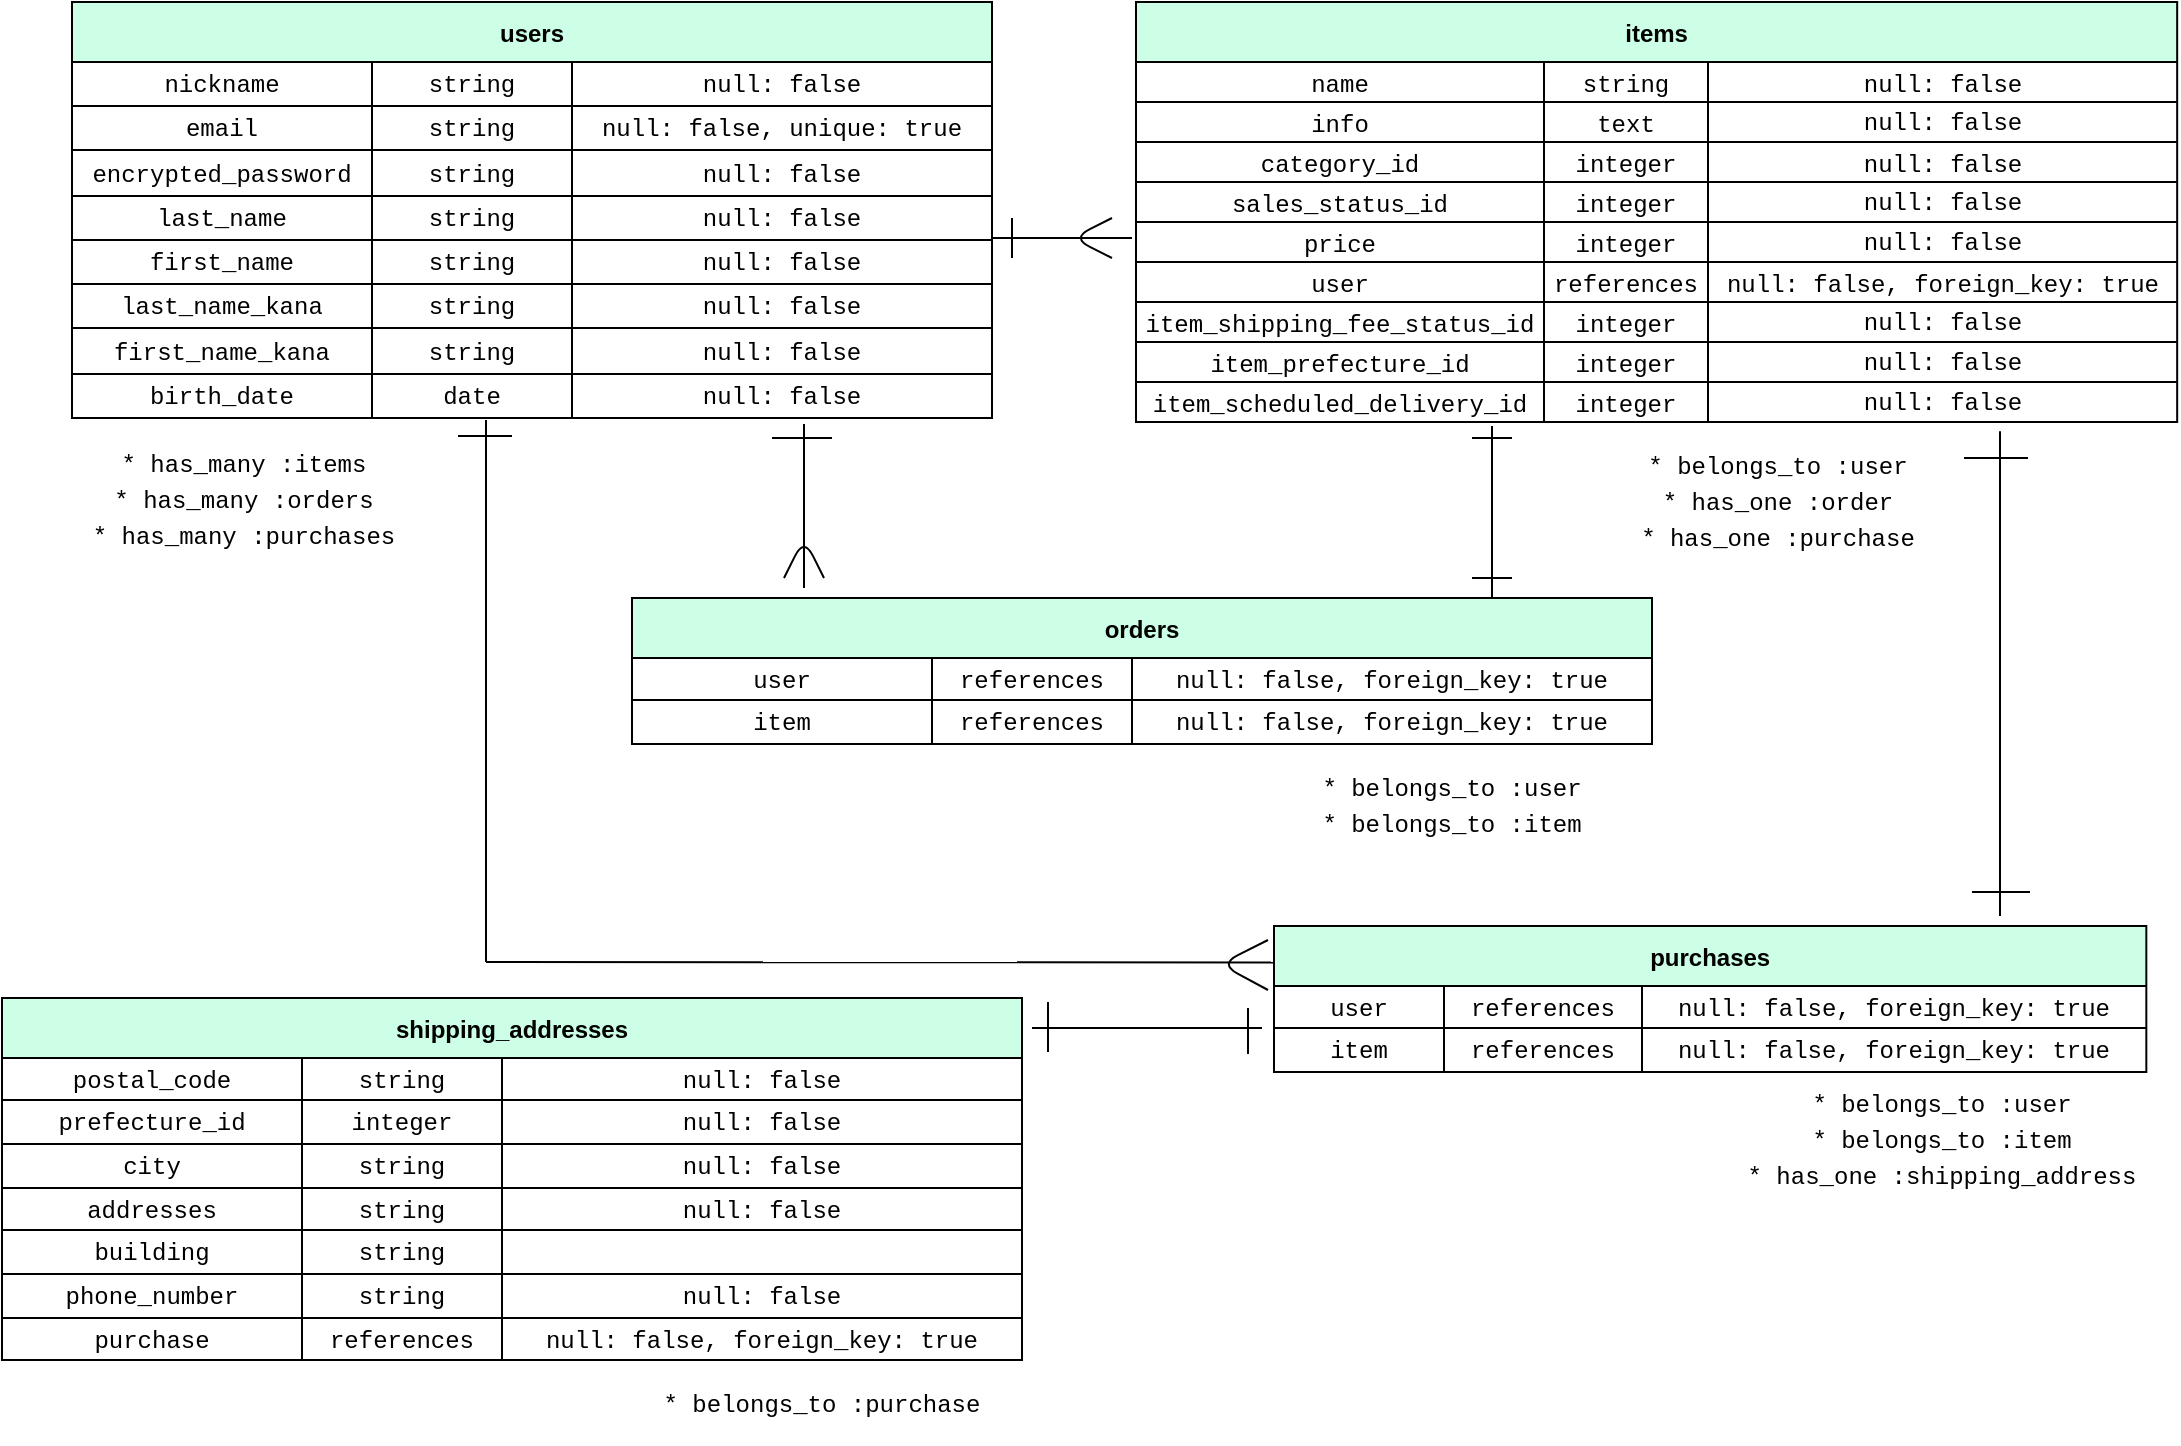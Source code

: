 <mxfile>
    <diagram id="tbQyLyStf-BegaOqwiTd" name="ページ1">
        <mxGraphModel dx="2806" dy="771" grid="0" gridSize="10" guides="1" tooltips="1" connect="1" arrows="1" fold="1" page="1" pageScale="1" pageWidth="1169" pageHeight="827" background="none" math="0" shadow="0">
            <root>
                <mxCell id="0"/>
                <mxCell id="1" parent="0"/>
                <mxCell id="0VASlzIIxc-0mpL93KXF-97" value="" style="shape=partialRectangle;html=1;whiteSpace=wrap;connectable=0;fillColor=none;top=0;left=0;bottom=0;right=0;overflow=hidden;pointerEvents=1;fontColor=#000000;" parent="1" vertex="1">
                    <mxGeometry x="-231" y="121" width="151" height="20" as="geometry"/>
                </mxCell>
                <mxCell id="0VASlzIIxc-0mpL93KXF-100" value="" style="shape=partialRectangle;html=1;whiteSpace=wrap;connectable=0;fillColor=none;top=0;left=0;bottom=0;right=0;overflow=hidden;pointerEvents=1;fontColor=#000000;" parent="1" vertex="1">
                    <mxGeometry x="-221" y="131" width="151" height="20" as="geometry"/>
                </mxCell>
                <mxCell id="0VASlzIIxc-0mpL93KXF-101" value="users" style="shape=table;startSize=30;container=1;collapsible=0;childLayout=tableLayout;fontStyle=1;align=center;pointerEvents=1;strokeWidth=1;fillColor=#CCFFE6;swimlaneFillColor=#ffffff;fontColor=#000000;strokeColor=#000000;" parent="1" vertex="1">
                    <mxGeometry x="-1090" y="53" width="460" height="208" as="geometry"/>
                </mxCell>
                <mxCell id="0VASlzIIxc-0mpL93KXF-102" value="" style="shape=partialRectangle;html=1;whiteSpace=wrap;collapsible=0;dropTarget=0;pointerEvents=0;fillColor=none;top=0;left=0;bottom=0;right=0;points=[[0,0.5],[1,0.5]];portConstraint=eastwest;fontColor=#000000;" parent="0VASlzIIxc-0mpL93KXF-101" vertex="1">
                    <mxGeometry y="30" width="460" height="22" as="geometry"/>
                </mxCell>
                <mxCell id="0VASlzIIxc-0mpL93KXF-103" value="&lt;div style=&quot;font-family: menlo, monaco, &amp;quot;courier new&amp;quot;, monospace; line-height: 18px;&quot;&gt;nickname&lt;/div&gt;" style="shape=partialRectangle;html=1;whiteSpace=wrap;connectable=0;fillColor=none;top=0;left=0;bottom=0;right=0;overflow=hidden;pointerEvents=1;fontColor=#000000;" parent="0VASlzIIxc-0mpL93KXF-102" vertex="1">
                    <mxGeometry width="150" height="22" as="geometry"/>
                </mxCell>
                <mxCell id="0VASlzIIxc-0mpL93KXF-104" value="&lt;div style=&quot;font-family: menlo, monaco, &amp;quot;courier new&amp;quot;, monospace; line-height: 18px;&quot;&gt;string&lt;/div&gt;" style="shape=partialRectangle;html=1;whiteSpace=wrap;connectable=0;fillColor=none;top=0;left=0;bottom=0;right=0;overflow=hidden;pointerEvents=1;fontColor=#000000;" parent="0VASlzIIxc-0mpL93KXF-102" vertex="1">
                    <mxGeometry x="150" width="100" height="22" as="geometry"/>
                </mxCell>
                <mxCell id="0VASlzIIxc-0mpL93KXF-105" value="&lt;div style=&quot;font-family: &amp;#34;menlo&amp;#34; , &amp;#34;monaco&amp;#34; , &amp;#34;courier new&amp;#34; , monospace ; line-height: 18px&quot;&gt;null: false&lt;/div&gt;" style="shape=partialRectangle;html=1;whiteSpace=wrap;connectable=0;fillColor=none;top=0;left=0;bottom=0;right=0;overflow=hidden;pointerEvents=1;fontColor=#000000;" parent="0VASlzIIxc-0mpL93KXF-102" vertex="1">
                    <mxGeometry x="250" width="210" height="22" as="geometry"/>
                </mxCell>
                <mxCell id="0VASlzIIxc-0mpL93KXF-106" value="" style="shape=partialRectangle;html=1;whiteSpace=wrap;collapsible=0;dropTarget=0;pointerEvents=0;fillColor=none;top=0;left=0;bottom=0;right=0;points=[[0,0.5],[1,0.5]];portConstraint=eastwest;fontColor=#000000;" parent="0VASlzIIxc-0mpL93KXF-101" vertex="1">
                    <mxGeometry y="52" width="460" height="22" as="geometry"/>
                </mxCell>
                <mxCell id="0VASlzIIxc-0mpL93KXF-107" value="&lt;div style=&quot;font-family: menlo, monaco, &amp;quot;courier new&amp;quot;, monospace; font-weight: normal; font-size: 12px; line-height: 18px;&quot;&gt;&lt;div style=&quot;font-family: &amp;quot;menlo&amp;quot; , &amp;quot;monaco&amp;quot; , &amp;quot;courier new&amp;quot; , monospace ; line-height: 18px&quot;&gt;email&lt;/div&gt;&lt;/div&gt;" style="shape=partialRectangle;html=1;whiteSpace=wrap;connectable=0;fillColor=none;top=0;left=0;bottom=0;right=0;overflow=hidden;pointerEvents=1;fontColor=#000000;" parent="0VASlzIIxc-0mpL93KXF-106" vertex="1">
                    <mxGeometry width="150" height="22" as="geometry"/>
                </mxCell>
                <mxCell id="0VASlzIIxc-0mpL93KXF-108" value="&lt;div style=&quot;font-family: menlo, monaco, &amp;quot;courier new&amp;quot;, monospace; line-height: 18px;&quot;&gt;string&lt;/div&gt;" style="shape=partialRectangle;html=1;whiteSpace=wrap;connectable=0;fillColor=none;top=0;left=0;bottom=0;right=0;overflow=hidden;pointerEvents=1;fontColor=#000000;" parent="0VASlzIIxc-0mpL93KXF-106" vertex="1">
                    <mxGeometry x="150" width="100" height="22" as="geometry"/>
                </mxCell>
                <mxCell id="0VASlzIIxc-0mpL93KXF-109" value="&lt;span style=&quot;font-family: menlo, monaco, &amp;quot;courier new&amp;quot;, monospace;&quot;&gt;null: false, unique: true&lt;/span&gt;" style="shape=partialRectangle;html=1;whiteSpace=wrap;connectable=0;fillColor=none;top=0;left=0;bottom=0;right=0;overflow=hidden;pointerEvents=1;fontColor=#000000;" parent="0VASlzIIxc-0mpL93KXF-106" vertex="1">
                    <mxGeometry x="250" width="210" height="22" as="geometry"/>
                </mxCell>
                <mxCell id="0VASlzIIxc-0mpL93KXF-110" value="" style="shape=partialRectangle;html=1;whiteSpace=wrap;collapsible=0;dropTarget=0;pointerEvents=0;fillColor=none;top=0;left=0;bottom=0;right=0;points=[[0,0.5],[1,0.5]];portConstraint=eastwest;fontColor=#000000;" parent="0VASlzIIxc-0mpL93KXF-101" vertex="1">
                    <mxGeometry y="74" width="460" height="23" as="geometry"/>
                </mxCell>
                <mxCell id="0VASlzIIxc-0mpL93KXF-111" value="&lt;div style=&quot;font-family: menlo, monaco, &amp;quot;courier new&amp;quot;, monospace; line-height: 18px;&quot;&gt;encrypted_password&lt;/div&gt;" style="shape=partialRectangle;html=1;whiteSpace=wrap;connectable=0;fillColor=none;top=0;left=0;bottom=0;right=0;overflow=hidden;pointerEvents=1;fontColor=#000000;" parent="0VASlzIIxc-0mpL93KXF-110" vertex="1">
                    <mxGeometry width="150" height="23" as="geometry"/>
                </mxCell>
                <mxCell id="0VASlzIIxc-0mpL93KXF-112" value="&lt;div style=&quot;font-family: menlo, monaco, &amp;quot;courier new&amp;quot;, monospace; line-height: 18px;&quot;&gt;string&lt;/div&gt;" style="shape=partialRectangle;html=1;whiteSpace=wrap;connectable=0;fillColor=none;top=0;left=0;bottom=0;right=0;overflow=hidden;pointerEvents=1;fontColor=#000000;" parent="0VASlzIIxc-0mpL93KXF-110" vertex="1">
                    <mxGeometry x="150" width="100" height="23" as="geometry"/>
                </mxCell>
                <mxCell id="0VASlzIIxc-0mpL93KXF-113" value="&lt;meta charset=&quot;utf-8&quot;&gt;&lt;div style=&quot;font-family: menlo, monaco, &amp;quot;courier new&amp;quot;, monospace; font-weight: normal; font-size: 12px; line-height: 18px;&quot;&gt;&lt;div&gt;&lt;span style=&quot;&quot;&gt;null: false&lt;/span&gt;&lt;/div&gt;&lt;/div&gt;" style="shape=partialRectangle;html=1;whiteSpace=wrap;connectable=0;fillColor=none;top=0;left=0;bottom=0;right=0;overflow=hidden;pointerEvents=1;fontColor=#000000;" parent="0VASlzIIxc-0mpL93KXF-110" vertex="1">
                    <mxGeometry x="250" width="210" height="23" as="geometry"/>
                </mxCell>
                <mxCell id="0VASlzIIxc-0mpL93KXF-118" style="shape=partialRectangle;html=1;whiteSpace=wrap;collapsible=0;dropTarget=0;pointerEvents=0;fillColor=none;top=0;left=0;bottom=0;right=0;points=[[0,0.5],[1,0.5]];portConstraint=eastwest;fontColor=#000000;" parent="0VASlzIIxc-0mpL93KXF-101" vertex="1">
                    <mxGeometry y="97" width="460" height="22" as="geometry"/>
                </mxCell>
                <mxCell id="0VASlzIIxc-0mpL93KXF-119" value="&lt;div style=&quot;font-family: menlo, monaco, &amp;quot;courier new&amp;quot;, monospace; line-height: 18px;&quot;&gt;last_name&lt;/div&gt;" style="shape=partialRectangle;html=1;whiteSpace=wrap;connectable=0;fillColor=none;top=0;left=0;bottom=0;right=0;overflow=hidden;pointerEvents=1;fontColor=#000000;" parent="0VASlzIIxc-0mpL93KXF-118" vertex="1">
                    <mxGeometry width="150" height="22" as="geometry"/>
                </mxCell>
                <mxCell id="0VASlzIIxc-0mpL93KXF-120" value="&lt;div style=&quot;font-family: menlo, monaco, &amp;quot;courier new&amp;quot;, monospace; line-height: 18px;&quot;&gt;string&lt;/div&gt;" style="shape=partialRectangle;html=1;whiteSpace=wrap;connectable=0;fillColor=none;top=0;left=0;bottom=0;right=0;overflow=hidden;pointerEvents=1;fontColor=#000000;" parent="0VASlzIIxc-0mpL93KXF-118" vertex="1">
                    <mxGeometry x="150" width="100" height="22" as="geometry"/>
                </mxCell>
                <mxCell id="0VASlzIIxc-0mpL93KXF-121" value="&lt;span style=&quot;font-family: menlo, monaco, &amp;quot;courier new&amp;quot;, monospace;&quot;&gt;null: false&lt;/span&gt;" style="shape=partialRectangle;html=1;whiteSpace=wrap;connectable=0;fillColor=none;top=0;left=0;bottom=0;right=0;overflow=hidden;pointerEvents=1;fontColor=#000000;" parent="0VASlzIIxc-0mpL93KXF-118" vertex="1">
                    <mxGeometry x="250" width="210" height="22" as="geometry"/>
                </mxCell>
                <mxCell id="0VASlzIIxc-0mpL93KXF-122" style="shape=partialRectangle;html=1;whiteSpace=wrap;collapsible=0;dropTarget=0;pointerEvents=0;fillColor=none;top=0;left=0;bottom=0;right=0;points=[[0,0.5],[1,0.5]];portConstraint=eastwest;fontColor=#000000;" parent="0VASlzIIxc-0mpL93KXF-101" vertex="1">
                    <mxGeometry y="119" width="460" height="22" as="geometry"/>
                </mxCell>
                <mxCell id="0VASlzIIxc-0mpL93KXF-123" value="&lt;div style=&quot;font-family: menlo, monaco, &amp;quot;courier new&amp;quot;, monospace; line-height: 18px;&quot;&gt;first_name&lt;/div&gt;" style="shape=partialRectangle;html=1;whiteSpace=wrap;connectable=0;fillColor=none;top=0;left=0;bottom=0;right=0;overflow=hidden;pointerEvents=1;fontColor=#000000;" parent="0VASlzIIxc-0mpL93KXF-122" vertex="1">
                    <mxGeometry width="150" height="22" as="geometry"/>
                </mxCell>
                <mxCell id="0VASlzIIxc-0mpL93KXF-124" value="&lt;div style=&quot;font-family: menlo, monaco, &amp;quot;courier new&amp;quot;, monospace; line-height: 18px;&quot;&gt;string&lt;/div&gt;" style="shape=partialRectangle;html=1;whiteSpace=wrap;connectable=0;fillColor=none;top=0;left=0;bottom=0;right=0;overflow=hidden;pointerEvents=1;fontColor=#000000;" parent="0VASlzIIxc-0mpL93KXF-122" vertex="1">
                    <mxGeometry x="150" width="100" height="22" as="geometry"/>
                </mxCell>
                <mxCell id="0VASlzIIxc-0mpL93KXF-125" value="&lt;span style=&quot;font-family: menlo, monaco, &amp;quot;courier new&amp;quot;, monospace;&quot;&gt;null: false&lt;/span&gt;" style="shape=partialRectangle;html=1;whiteSpace=wrap;connectable=0;fillColor=none;top=0;left=0;bottom=0;right=0;overflow=hidden;pointerEvents=1;fontColor=#000000;" parent="0VASlzIIxc-0mpL93KXF-122" vertex="1">
                    <mxGeometry x="250" width="210" height="22" as="geometry"/>
                </mxCell>
                <mxCell id="0VASlzIIxc-0mpL93KXF-126" style="shape=partialRectangle;html=1;whiteSpace=wrap;collapsible=0;dropTarget=0;pointerEvents=0;fillColor=none;top=0;left=0;bottom=0;right=0;points=[[0,0.5],[1,0.5]];portConstraint=eastwest;fontColor=#000000;" parent="0VASlzIIxc-0mpL93KXF-101" vertex="1">
                    <mxGeometry y="141" width="460" height="22" as="geometry"/>
                </mxCell>
                <mxCell id="0VASlzIIxc-0mpL93KXF-127" value="&lt;div style=&quot;font-family: menlo, monaco, &amp;quot;courier new&amp;quot;, monospace; line-height: 18px;&quot;&gt;last_name_kana&lt;/div&gt;" style="shape=partialRectangle;html=1;whiteSpace=wrap;connectable=0;fillColor=none;top=0;left=0;bottom=0;right=0;overflow=hidden;pointerEvents=1;fontColor=#000000;" parent="0VASlzIIxc-0mpL93KXF-126" vertex="1">
                    <mxGeometry width="150" height="22" as="geometry"/>
                </mxCell>
                <mxCell id="0VASlzIIxc-0mpL93KXF-128" value="&lt;div style=&quot;font-family: menlo, monaco, &amp;quot;courier new&amp;quot;, monospace; line-height: 18px;&quot;&gt;string&lt;/div&gt;" style="shape=partialRectangle;html=1;whiteSpace=wrap;connectable=0;fillColor=none;top=0;left=0;bottom=0;right=0;overflow=hidden;pointerEvents=1;fontColor=#000000;" parent="0VASlzIIxc-0mpL93KXF-126" vertex="1">
                    <mxGeometry x="150" width="100" height="22" as="geometry"/>
                </mxCell>
                <mxCell id="0VASlzIIxc-0mpL93KXF-129" value="&lt;span style=&quot;font-family: menlo, monaco, &amp;quot;courier new&amp;quot;, monospace;&quot;&gt;null: false&lt;/span&gt;" style="shape=partialRectangle;html=1;whiteSpace=wrap;connectable=0;fillColor=none;top=0;left=0;bottom=0;right=0;overflow=hidden;pointerEvents=1;fontColor=#000000;" parent="0VASlzIIxc-0mpL93KXF-126" vertex="1">
                    <mxGeometry x="250" width="210" height="22" as="geometry"/>
                </mxCell>
                <mxCell id="0VASlzIIxc-0mpL93KXF-130" style="shape=partialRectangle;html=1;whiteSpace=wrap;collapsible=0;dropTarget=0;pointerEvents=0;fillColor=none;top=0;left=0;bottom=0;right=0;points=[[0,0.5],[1,0.5]];portConstraint=eastwest;fontColor=#000000;" parent="0VASlzIIxc-0mpL93KXF-101" vertex="1">
                    <mxGeometry y="163" width="460" height="23" as="geometry"/>
                </mxCell>
                <mxCell id="0VASlzIIxc-0mpL93KXF-131" value="&lt;meta charset=&quot;utf-8&quot;&gt;&lt;div style=&quot;font-family: menlo, monaco, &amp;quot;courier new&amp;quot;, monospace; font-weight: normal; font-size: 12px; line-height: 18px;&quot;&gt;&lt;div&gt;&lt;span style=&quot;&quot;&gt;first_name_kana&lt;/span&gt;&lt;/div&gt;&lt;/div&gt;" style="shape=partialRectangle;html=1;whiteSpace=wrap;connectable=0;fillColor=none;top=0;left=0;bottom=0;right=0;overflow=hidden;pointerEvents=1;fontColor=#000000;" parent="0VASlzIIxc-0mpL93KXF-130" vertex="1">
                    <mxGeometry width="150" height="23" as="geometry"/>
                </mxCell>
                <mxCell id="0VASlzIIxc-0mpL93KXF-132" value="&lt;div style=&quot;font-family: menlo, monaco, &amp;quot;courier new&amp;quot;, monospace; line-height: 18px;&quot;&gt;string&lt;/div&gt;" style="shape=partialRectangle;html=1;whiteSpace=wrap;connectable=0;fillColor=none;top=0;left=0;bottom=0;right=0;overflow=hidden;pointerEvents=1;fontColor=#000000;" parent="0VASlzIIxc-0mpL93KXF-130" vertex="1">
                    <mxGeometry x="150" width="100" height="23" as="geometry"/>
                </mxCell>
                <mxCell id="0VASlzIIxc-0mpL93KXF-133" value="&lt;span style=&quot;font-family: menlo, monaco, &amp;quot;courier new&amp;quot;, monospace;&quot;&gt;null: false&lt;/span&gt;" style="shape=partialRectangle;html=1;whiteSpace=wrap;connectable=0;fillColor=none;top=0;left=0;bottom=0;right=0;overflow=hidden;pointerEvents=1;fontColor=#000000;" parent="0VASlzIIxc-0mpL93KXF-130" vertex="1">
                    <mxGeometry x="250" width="210" height="23" as="geometry"/>
                </mxCell>
                <mxCell id="0VASlzIIxc-0mpL93KXF-134" style="shape=partialRectangle;html=1;whiteSpace=wrap;collapsible=0;dropTarget=0;pointerEvents=0;fillColor=none;top=0;left=0;bottom=0;right=0;points=[[0,0.5],[1,0.5]];portConstraint=eastwest;fontColor=#000000;" parent="0VASlzIIxc-0mpL93KXF-101" vertex="1">
                    <mxGeometry y="186" width="460" height="22" as="geometry"/>
                </mxCell>
                <mxCell id="0VASlzIIxc-0mpL93KXF-135" value="&lt;div style=&quot;font-family: &amp;#34;menlo&amp;#34; , &amp;#34;monaco&amp;#34; , &amp;#34;courier new&amp;#34; , monospace ; line-height: 18px&quot;&gt;birth_date&lt;/div&gt;" style="shape=partialRectangle;html=1;whiteSpace=wrap;connectable=0;fillColor=none;top=0;left=0;bottom=0;right=0;overflow=hidden;pointerEvents=1;fontColor=#000000;" parent="0VASlzIIxc-0mpL93KXF-134" vertex="1">
                    <mxGeometry width="150" height="22" as="geometry"/>
                </mxCell>
                <mxCell id="0VASlzIIxc-0mpL93KXF-136" value="&lt;div style=&quot;font-family: &amp;#34;menlo&amp;#34; , &amp;#34;monaco&amp;#34; , &amp;#34;courier new&amp;#34; , monospace ; line-height: 18px&quot;&gt;&lt;div style=&quot;font-family: &amp;#34;menlo&amp;#34; , &amp;#34;monaco&amp;#34; , &amp;#34;courier new&amp;#34; , monospace ; line-height: 18px&quot;&gt;date&lt;/div&gt;&lt;/div&gt;" style="shape=partialRectangle;html=1;whiteSpace=wrap;connectable=0;fillColor=none;top=0;left=0;bottom=0;right=0;overflow=hidden;pointerEvents=1;fontColor=#000000;" parent="0VASlzIIxc-0mpL93KXF-134" vertex="1">
                    <mxGeometry x="150" width="100" height="22" as="geometry"/>
                </mxCell>
                <mxCell id="0VASlzIIxc-0mpL93KXF-137" value="&lt;span style=&quot;font-family: menlo, monaco, &amp;quot;courier new&amp;quot;, monospace;&quot;&gt;null: false&lt;/span&gt;" style="shape=partialRectangle;html=1;whiteSpace=wrap;connectable=0;fillColor=none;top=0;left=0;bottom=0;right=0;overflow=hidden;pointerEvents=1;fontColor=#000000;" parent="0VASlzIIxc-0mpL93KXF-134" vertex="1">
                    <mxGeometry x="250" width="210" height="22" as="geometry"/>
                </mxCell>
                <mxCell id="0VASlzIIxc-0mpL93KXF-188" value="items" style="shape=table;startSize=30;container=1;collapsible=0;childLayout=tableLayout;fontStyle=1;align=center;pointerEvents=1;strokeWidth=1;fillColor=#CCFFE6;swimlaneFillColor=#ffffff;fontColor=#000000;strokeColor=#000000;" parent="1" vertex="1">
                    <mxGeometry x="-558" y="53" width="520.583" height="210" as="geometry"/>
                </mxCell>
                <mxCell id="0VASlzIIxc-0mpL93KXF-189" value="" style="shape=partialRectangle;html=1;whiteSpace=wrap;collapsible=0;dropTarget=0;pointerEvents=0;fillColor=none;top=0;left=0;bottom=0;right=0;points=[[0,0.5],[1,0.5]];portConstraint=eastwest;fontColor=#000000;" parent="0VASlzIIxc-0mpL93KXF-188" vertex="1">
                    <mxGeometry y="30" width="520.583" height="20" as="geometry"/>
                </mxCell>
                <mxCell id="0VASlzIIxc-0mpL93KXF-190" value="&lt;div style=&quot;font-family: menlo, monaco, &amp;quot;courier new&amp;quot;, monospace; line-height: 18px;&quot;&gt;name&lt;/div&gt;" style="shape=partialRectangle;html=1;whiteSpace=wrap;connectable=0;fillColor=none;top=0;left=0;bottom=0;right=0;overflow=hidden;pointerEvents=1;fontColor=#000000;" parent="0VASlzIIxc-0mpL93KXF-189" vertex="1">
                    <mxGeometry width="204" height="20" as="geometry"/>
                </mxCell>
                <mxCell id="0VASlzIIxc-0mpL93KXF-191" value="&lt;div style=&quot;font-family: menlo, monaco, &amp;quot;courier new&amp;quot;, monospace; line-height: 18px;&quot;&gt;string&lt;/div&gt;" style="shape=partialRectangle;html=1;whiteSpace=wrap;connectable=0;fillColor=none;top=0;left=0;bottom=0;right=0;overflow=hidden;pointerEvents=1;fontColor=#000000;" parent="0VASlzIIxc-0mpL93KXF-189" vertex="1">
                    <mxGeometry x="204" width="82" height="20" as="geometry"/>
                </mxCell>
                <mxCell id="0VASlzIIxc-0mpL93KXF-192" value="&lt;div style=&quot;font-family: menlo, monaco, &amp;quot;courier new&amp;quot;, monospace; line-height: 18px;&quot;&gt;null: false&lt;br&gt;&lt;/div&gt;" style="shape=partialRectangle;html=1;whiteSpace=wrap;connectable=0;fillColor=none;top=0;left=0;bottom=0;right=0;overflow=hidden;pointerEvents=1;fontColor=#000000;" parent="0VASlzIIxc-0mpL93KXF-189" vertex="1">
                    <mxGeometry x="286" width="235" height="20" as="geometry"/>
                </mxCell>
                <mxCell id="0VASlzIIxc-0mpL93KXF-193" value="" style="shape=partialRectangle;html=1;whiteSpace=wrap;collapsible=0;dropTarget=0;pointerEvents=0;fillColor=none;top=0;left=0;bottom=0;right=0;points=[[0,0.5],[1,0.5]];portConstraint=eastwest;fontColor=#000000;" parent="0VASlzIIxc-0mpL93KXF-188" vertex="1">
                    <mxGeometry y="50" width="520.583" height="20" as="geometry"/>
                </mxCell>
                <mxCell id="0VASlzIIxc-0mpL93KXF-194" value="&lt;div style=&quot;font-family: menlo, monaco, &amp;quot;courier new&amp;quot;, monospace; font-weight: normal; font-size: 12px; line-height: 18px;&quot;&gt;&lt;div style=&quot;font-family: &amp;quot;menlo&amp;quot; , &amp;quot;monaco&amp;quot; , &amp;quot;courier new&amp;quot; , monospace ; line-height: 18px&quot;&gt;info&lt;/div&gt;&lt;/div&gt;" style="shape=partialRectangle;html=1;whiteSpace=wrap;connectable=0;fillColor=none;top=0;left=0;bottom=0;right=0;overflow=hidden;pointerEvents=1;fontColor=#000000;" parent="0VASlzIIxc-0mpL93KXF-193" vertex="1">
                    <mxGeometry width="204" height="20" as="geometry"/>
                </mxCell>
                <mxCell id="0VASlzIIxc-0mpL93KXF-195" value="&lt;div style=&quot;font-family: menlo, monaco, &amp;quot;courier new&amp;quot;, monospace; line-height: 18px;&quot;&gt;text&lt;/div&gt;" style="shape=partialRectangle;html=1;whiteSpace=wrap;connectable=0;fillColor=none;top=0;left=0;bottom=0;right=0;overflow=hidden;pointerEvents=1;fontColor=#000000;" parent="0VASlzIIxc-0mpL93KXF-193" vertex="1">
                    <mxGeometry x="204" width="82" height="20" as="geometry"/>
                </mxCell>
                <mxCell id="0VASlzIIxc-0mpL93KXF-196" value="&lt;span style=&quot;font-family: menlo, monaco, &amp;quot;courier new&amp;quot;, monospace;&quot;&gt;null: false&lt;/span&gt;" style="shape=partialRectangle;html=1;whiteSpace=wrap;connectable=0;fillColor=none;top=0;left=0;bottom=0;right=0;overflow=hidden;pointerEvents=1;fontColor=#000000;" parent="0VASlzIIxc-0mpL93KXF-193" vertex="1">
                    <mxGeometry x="286" width="235" height="20" as="geometry"/>
                </mxCell>
                <mxCell id="0VASlzIIxc-0mpL93KXF-197" value="" style="shape=partialRectangle;html=1;whiteSpace=wrap;collapsible=0;dropTarget=0;pointerEvents=0;fillColor=none;top=0;left=0;bottom=0;right=0;points=[[0,0.5],[1,0.5]];portConstraint=eastwest;fontColor=#000000;" parent="0VASlzIIxc-0mpL93KXF-188" vertex="1">
                    <mxGeometry y="70" width="520.583" height="20" as="geometry"/>
                </mxCell>
                <mxCell id="0VASlzIIxc-0mpL93KXF-198" value="&lt;div style=&quot;font-family: &amp;#34;menlo&amp;#34; , &amp;#34;monaco&amp;#34; , &amp;#34;courier new&amp;#34; , monospace ; line-height: 18px&quot;&gt;category_id&lt;/div&gt;" style="shape=partialRectangle;html=1;whiteSpace=wrap;connectable=0;fillColor=none;top=0;left=0;bottom=0;right=0;overflow=hidden;pointerEvents=1;fontColor=#000000;" parent="0VASlzIIxc-0mpL93KXF-197" vertex="1">
                    <mxGeometry width="204" height="20" as="geometry"/>
                </mxCell>
                <mxCell id="0VASlzIIxc-0mpL93KXF-199" value="&lt;div style=&quot;font-family: &amp;#34;menlo&amp;#34; , &amp;#34;monaco&amp;#34; , &amp;#34;courier new&amp;#34; , monospace ; line-height: 18px&quot;&gt;integer&lt;/div&gt;" style="shape=partialRectangle;html=1;whiteSpace=wrap;connectable=0;fillColor=none;top=0;left=0;bottom=0;right=0;overflow=hidden;pointerEvents=1;fontColor=#000000;" parent="0VASlzIIxc-0mpL93KXF-197" vertex="1">
                    <mxGeometry x="204" width="82" height="20" as="geometry"/>
                </mxCell>
                <mxCell id="0VASlzIIxc-0mpL93KXF-200" value="&lt;meta charset=&quot;utf-8&quot;&gt;&lt;div style=&quot;font-family: menlo, monaco, &amp;quot;courier new&amp;quot;, monospace; font-weight: normal; font-size: 12px; line-height: 18px;&quot;&gt;&lt;div&gt;&lt;span style=&quot;&quot;&gt;null: false&lt;/span&gt;&lt;/div&gt;&lt;/div&gt;" style="shape=partialRectangle;html=1;whiteSpace=wrap;connectable=0;fillColor=none;top=0;left=0;bottom=0;right=0;overflow=hidden;pointerEvents=1;fontColor=#000000;" parent="0VASlzIIxc-0mpL93KXF-197" vertex="1">
                    <mxGeometry x="286" width="235" height="20" as="geometry"/>
                </mxCell>
                <mxCell id="0VASlzIIxc-0mpL93KXF-201" style="shape=partialRectangle;html=1;whiteSpace=wrap;collapsible=0;dropTarget=0;pointerEvents=0;fillColor=none;top=0;left=0;bottom=0;right=0;points=[[0,0.5],[1,0.5]];portConstraint=eastwest;fontColor=#000000;" parent="0VASlzIIxc-0mpL93KXF-188" vertex="1">
                    <mxGeometry y="90" width="520.583" height="20" as="geometry"/>
                </mxCell>
                <mxCell id="0VASlzIIxc-0mpL93KXF-202" value="&lt;div style=&quot;font-family: &amp;#34;menlo&amp;#34; , &amp;#34;monaco&amp;#34; , &amp;#34;courier new&amp;#34; , monospace ; line-height: 18px&quot;&gt;&lt;div style=&quot;font-family: &amp;#34;menlo&amp;#34; , &amp;#34;monaco&amp;#34; , &amp;#34;courier new&amp;#34; , monospace ; line-height: 18px&quot;&gt;sales_status_id&lt;/div&gt;&lt;/div&gt;" style="shape=partialRectangle;html=1;whiteSpace=wrap;connectable=0;fillColor=none;top=0;left=0;bottom=0;right=0;overflow=hidden;pointerEvents=1;fontColor=#000000;" parent="0VASlzIIxc-0mpL93KXF-201" vertex="1">
                    <mxGeometry width="204" height="20" as="geometry"/>
                </mxCell>
                <mxCell id="0VASlzIIxc-0mpL93KXF-203" value="&lt;div style=&quot;font-family: &amp;#34;menlo&amp;#34; , &amp;#34;monaco&amp;#34; , &amp;#34;courier new&amp;#34; , monospace ; line-height: 18px&quot;&gt;integer&lt;/div&gt;" style="shape=partialRectangle;html=1;whiteSpace=wrap;connectable=0;fillColor=none;top=0;left=0;bottom=0;right=0;overflow=hidden;pointerEvents=1;fontColor=#000000;" parent="0VASlzIIxc-0mpL93KXF-201" vertex="1">
                    <mxGeometry x="204" width="82" height="20" as="geometry"/>
                </mxCell>
                <mxCell id="0VASlzIIxc-0mpL93KXF-204" value="&lt;span style=&quot;font-family: menlo, monaco, &amp;quot;courier new&amp;quot;, monospace;&quot;&gt;null: false&lt;/span&gt;" style="shape=partialRectangle;html=1;whiteSpace=wrap;connectable=0;fillColor=none;top=0;left=0;bottom=0;right=0;overflow=hidden;pointerEvents=1;fontColor=#000000;" parent="0VASlzIIxc-0mpL93KXF-201" vertex="1">
                    <mxGeometry x="286" width="235" height="20" as="geometry"/>
                </mxCell>
                <mxCell id="0VASlzIIxc-0mpL93KXF-205" style="shape=partialRectangle;html=1;whiteSpace=wrap;collapsible=0;dropTarget=0;pointerEvents=0;fillColor=none;top=0;left=0;bottom=0;right=0;points=[[0,0.5],[1,0.5]];portConstraint=eastwest;fontColor=#000000;" parent="0VASlzIIxc-0mpL93KXF-188" vertex="1">
                    <mxGeometry y="110" width="520.583" height="20" as="geometry"/>
                </mxCell>
                <mxCell id="0VASlzIIxc-0mpL93KXF-206" value="&lt;div style=&quot;font-family: menlo, monaco, &amp;quot;courier new&amp;quot;, monospace; line-height: 18px;&quot;&gt;&lt;div style=&quot;font-family: &amp;quot;menlo&amp;quot; , &amp;quot;monaco&amp;quot; , &amp;quot;courier new&amp;quot; , monospace ; line-height: 18px&quot;&gt;price&lt;/div&gt;&lt;/div&gt;" style="shape=partialRectangle;html=1;whiteSpace=wrap;connectable=0;fillColor=none;top=0;left=0;bottom=0;right=0;overflow=hidden;pointerEvents=1;fontColor=#000000;" parent="0VASlzIIxc-0mpL93KXF-205" vertex="1">
                    <mxGeometry width="204" height="20" as="geometry"/>
                </mxCell>
                <mxCell id="0VASlzIIxc-0mpL93KXF-207" value="&lt;div style=&quot;font-family: menlo, monaco, &amp;quot;courier new&amp;quot;, monospace; line-height: 18px;&quot;&gt;&lt;div style=&quot;font-family: &amp;quot;menlo&amp;quot; , &amp;quot;monaco&amp;quot; , &amp;quot;courier new&amp;quot; , monospace ; line-height: 18px&quot;&gt;integer&lt;/div&gt;&lt;/div&gt;" style="shape=partialRectangle;html=1;whiteSpace=wrap;connectable=0;fillColor=none;top=0;left=0;bottom=0;right=0;overflow=hidden;pointerEvents=1;fontColor=#000000;" parent="0VASlzIIxc-0mpL93KXF-205" vertex="1">
                    <mxGeometry x="204" width="82" height="20" as="geometry"/>
                </mxCell>
                <mxCell id="0VASlzIIxc-0mpL93KXF-208" value="&lt;span style=&quot;font-family: menlo, monaco, &amp;quot;courier new&amp;quot;, monospace;&quot;&gt;null: false&lt;/span&gt;" style="shape=partialRectangle;html=1;whiteSpace=wrap;connectable=0;fillColor=none;top=0;left=0;bottom=0;right=0;overflow=hidden;pointerEvents=1;fontColor=#000000;" parent="0VASlzIIxc-0mpL93KXF-205" vertex="1">
                    <mxGeometry x="286" width="235" height="20" as="geometry"/>
                </mxCell>
                <mxCell id="0VASlzIIxc-0mpL93KXF-209" style="shape=partialRectangle;html=1;whiteSpace=wrap;collapsible=0;dropTarget=0;pointerEvents=0;fillColor=none;top=0;left=0;bottom=0;right=0;points=[[0,0.5],[1,0.5]];portConstraint=eastwest;fontColor=#000000;" parent="0VASlzIIxc-0mpL93KXF-188" vertex="1">
                    <mxGeometry y="130" width="520.583" height="20" as="geometry"/>
                </mxCell>
                <mxCell id="0VASlzIIxc-0mpL93KXF-210" value="&lt;div style=&quot;font-family: menlo, monaco, &amp;quot;courier new&amp;quot;, monospace; line-height: 18px;&quot;&gt;&lt;div style=&quot;font-family: &amp;quot;menlo&amp;quot; , &amp;quot;monaco&amp;quot; , &amp;quot;courier new&amp;quot; , monospace ; line-height: 18px&quot;&gt;user&lt;/div&gt;&lt;/div&gt;" style="shape=partialRectangle;html=1;whiteSpace=wrap;connectable=0;fillColor=none;top=0;left=0;bottom=0;right=0;overflow=hidden;pointerEvents=1;fontColor=#000000;" parent="0VASlzIIxc-0mpL93KXF-209" vertex="1">
                    <mxGeometry width="204" height="20" as="geometry"/>
                </mxCell>
                <mxCell id="0VASlzIIxc-0mpL93KXF-211" value="&lt;div style=&quot;font-family: menlo, monaco, &amp;quot;courier new&amp;quot;, monospace; line-height: 18px;&quot;&gt;&lt;div style=&quot;font-family: &amp;quot;menlo&amp;quot; , &amp;quot;monaco&amp;quot; , &amp;quot;courier new&amp;quot; , monospace ; line-height: 18px&quot;&gt;references&lt;/div&gt;&lt;/div&gt;" style="shape=partialRectangle;html=1;whiteSpace=wrap;connectable=0;fillColor=none;top=0;left=0;bottom=0;right=0;overflow=hidden;pointerEvents=1;fontColor=#000000;" parent="0VASlzIIxc-0mpL93KXF-209" vertex="1">
                    <mxGeometry x="204" width="82" height="20" as="geometry"/>
                </mxCell>
                <mxCell id="0VASlzIIxc-0mpL93KXF-212" value="&lt;div style=&quot;font-family: menlo, monaco, &amp;quot;courier new&amp;quot;, monospace; line-height: 18px;&quot;&gt;null: false, foreign_key: true&lt;/div&gt;" style="shape=partialRectangle;html=1;whiteSpace=wrap;connectable=0;fillColor=none;top=0;left=0;bottom=0;right=0;overflow=hidden;pointerEvents=1;fontColor=#000000;" parent="0VASlzIIxc-0mpL93KXF-209" vertex="1">
                    <mxGeometry x="286" width="235" height="20" as="geometry"/>
                </mxCell>
                <mxCell id="0VASlzIIxc-0mpL93KXF-213" style="shape=partialRectangle;html=1;whiteSpace=wrap;collapsible=0;dropTarget=0;pointerEvents=0;fillColor=none;top=0;left=0;bottom=0;right=0;points=[[0,0.5],[1,0.5]];portConstraint=eastwest;fontColor=#000000;" parent="0VASlzIIxc-0mpL93KXF-188" vertex="1">
                    <mxGeometry y="150" width="520.583" height="20" as="geometry"/>
                </mxCell>
                <mxCell id="0VASlzIIxc-0mpL93KXF-214" value="&lt;div style=&quot;font-family: &amp;#34;menlo&amp;#34; , &amp;#34;monaco&amp;#34; , &amp;#34;courier new&amp;#34; , monospace ; font-weight: normal ; font-size: 12px ; line-height: 18px&quot;&gt;&lt;div style=&quot;font-family: &amp;#34;menlo&amp;#34; , &amp;#34;monaco&amp;#34; , &amp;#34;courier new&amp;#34; , monospace ; line-height: 18px&quot;&gt;item_shipping_fee_status_id&lt;/div&gt;&lt;/div&gt;" style="shape=partialRectangle;html=1;whiteSpace=wrap;connectable=0;fillColor=none;top=0;left=0;bottom=0;right=0;overflow=hidden;pointerEvents=1;fontColor=#000000;" parent="0VASlzIIxc-0mpL93KXF-213" vertex="1">
                    <mxGeometry width="204" height="20" as="geometry"/>
                </mxCell>
                <mxCell id="0VASlzIIxc-0mpL93KXF-215" value="&lt;div style=&quot;font-family: &amp;#34;menlo&amp;#34; , &amp;#34;monaco&amp;#34; , &amp;#34;courier new&amp;#34; , monospace ; line-height: 18px&quot;&gt;integer&lt;/div&gt;" style="shape=partialRectangle;html=1;whiteSpace=wrap;connectable=0;fillColor=none;top=0;left=0;bottom=0;right=0;overflow=hidden;pointerEvents=1;fontColor=#000000;" parent="0VASlzIIxc-0mpL93KXF-213" vertex="1">
                    <mxGeometry x="204" width="82" height="20" as="geometry"/>
                </mxCell>
                <mxCell id="0VASlzIIxc-0mpL93KXF-216" value="&lt;span style=&quot;font-family: menlo, monaco, &amp;quot;courier new&amp;quot;, monospace;&quot;&gt;null: false&lt;/span&gt;" style="shape=partialRectangle;html=1;whiteSpace=wrap;connectable=0;fillColor=none;top=0;left=0;bottom=0;right=0;overflow=hidden;pointerEvents=1;fontColor=#000000;" parent="0VASlzIIxc-0mpL93KXF-213" vertex="1">
                    <mxGeometry x="286" width="235" height="20" as="geometry"/>
                </mxCell>
                <mxCell id="0VASlzIIxc-0mpL93KXF-217" style="shape=partialRectangle;html=1;whiteSpace=wrap;collapsible=0;dropTarget=0;pointerEvents=0;fillColor=none;top=0;left=0;bottom=0;right=0;points=[[0,0.5],[1,0.5]];portConstraint=eastwest;fontColor=#000000;" parent="0VASlzIIxc-0mpL93KXF-188" vertex="1">
                    <mxGeometry y="170" width="520.583" height="20" as="geometry"/>
                </mxCell>
                <mxCell id="0VASlzIIxc-0mpL93KXF-218" value="&lt;div style=&quot;font-family: &amp;#34;menlo&amp;#34; , &amp;#34;monaco&amp;#34; , &amp;#34;courier new&amp;#34; , monospace ; line-height: 18px&quot;&gt;&lt;div style=&quot;font-family: &amp;#34;menlo&amp;#34; , &amp;#34;monaco&amp;#34; , &amp;#34;courier new&amp;#34; , monospace ; line-height: 18px&quot;&gt;item_prefecture_id&lt;/div&gt;&lt;/div&gt;" style="shape=partialRectangle;html=1;whiteSpace=wrap;connectable=0;fillColor=none;top=0;left=0;bottom=0;right=0;overflow=hidden;pointerEvents=1;fontColor=#000000;" parent="0VASlzIIxc-0mpL93KXF-217" vertex="1">
                    <mxGeometry width="204" height="20" as="geometry"/>
                </mxCell>
                <mxCell id="0VASlzIIxc-0mpL93KXF-219" value="&lt;div style=&quot;font-family: &amp;#34;menlo&amp;#34; , &amp;#34;monaco&amp;#34; , &amp;#34;courier new&amp;#34; , monospace ; line-height: 18px&quot;&gt;&lt;div style=&quot;font-family: &amp;#34;menlo&amp;#34; , &amp;#34;monaco&amp;#34; , &amp;#34;courier new&amp;#34; , monospace ; line-height: 18px&quot;&gt;&lt;div style=&quot;font-family: &amp;#34;menlo&amp;#34; , &amp;#34;monaco&amp;#34; , &amp;#34;courier new&amp;#34; , monospace ; line-height: 18px&quot;&gt;integer&lt;/div&gt;&lt;/div&gt;&lt;/div&gt;" style="shape=partialRectangle;html=1;whiteSpace=wrap;connectable=0;fillColor=none;top=0;left=0;bottom=0;right=0;overflow=hidden;pointerEvents=1;fontColor=#000000;" parent="0VASlzIIxc-0mpL93KXF-217" vertex="1">
                    <mxGeometry x="204" width="82" height="20" as="geometry"/>
                </mxCell>
                <mxCell id="0VASlzIIxc-0mpL93KXF-220" value="&lt;span style=&quot;font-family: menlo, monaco, &amp;quot;courier new&amp;quot;, monospace;&quot;&gt;null: false&lt;/span&gt;" style="shape=partialRectangle;html=1;whiteSpace=wrap;connectable=0;fillColor=none;top=0;left=0;bottom=0;right=0;overflow=hidden;pointerEvents=1;fontColor=#000000;" parent="0VASlzIIxc-0mpL93KXF-217" vertex="1">
                    <mxGeometry x="286" width="235" height="20" as="geometry"/>
                </mxCell>
                <mxCell id="0VASlzIIxc-0mpL93KXF-221" style="shape=partialRectangle;html=1;whiteSpace=wrap;collapsible=0;dropTarget=0;pointerEvents=0;fillColor=none;top=0;left=0;bottom=0;right=0;points=[[0,0.5],[1,0.5]];portConstraint=eastwest;fontColor=#000000;" parent="0VASlzIIxc-0mpL93KXF-188" vertex="1">
                    <mxGeometry y="190" width="520.583" height="20" as="geometry"/>
                </mxCell>
                <mxCell id="0VASlzIIxc-0mpL93KXF-222" value="&lt;div style=&quot;font-family: &amp;#34;menlo&amp;#34; , &amp;#34;monaco&amp;#34; , &amp;#34;courier new&amp;#34; , monospace ; line-height: 18px&quot;&gt;&lt;div style=&quot;font-family: &amp;#34;menlo&amp;#34; , &amp;#34;monaco&amp;#34; , &amp;#34;courier new&amp;#34; , monospace ; line-height: 18px&quot;&gt;&lt;div style=&quot;font-family: &amp;#34;menlo&amp;#34; , &amp;#34;monaco&amp;#34; , &amp;#34;courier new&amp;#34; , monospace ; line-height: 18px&quot;&gt;item_scheduled_delivery_id&lt;/div&gt;&lt;/div&gt;&lt;/div&gt;" style="shape=partialRectangle;html=1;whiteSpace=wrap;connectable=0;fillColor=none;top=0;left=0;bottom=0;right=0;overflow=hidden;pointerEvents=1;fontColor=#000000;" parent="0VASlzIIxc-0mpL93KXF-221" vertex="1">
                    <mxGeometry width="204" height="20" as="geometry"/>
                </mxCell>
                <mxCell id="0VASlzIIxc-0mpL93KXF-223" value="&lt;div style=&quot;font-family: &amp;#34;menlo&amp;#34; , &amp;#34;monaco&amp;#34; , &amp;#34;courier new&amp;#34; , monospace ; line-height: 18px&quot;&gt;&lt;div style=&quot;font-family: &amp;#34;menlo&amp;#34; , &amp;#34;monaco&amp;#34; , &amp;#34;courier new&amp;#34; , monospace ; line-height: 18px&quot;&gt;integer&lt;/div&gt;&lt;/div&gt;" style="shape=partialRectangle;html=1;whiteSpace=wrap;connectable=0;fillColor=none;top=0;left=0;bottom=0;right=0;overflow=hidden;pointerEvents=1;fontColor=#000000;" parent="0VASlzIIxc-0mpL93KXF-221" vertex="1">
                    <mxGeometry x="204" width="82" height="20" as="geometry"/>
                </mxCell>
                <mxCell id="0VASlzIIxc-0mpL93KXF-224" value="&lt;span style=&quot;font-family: menlo, monaco, &amp;quot;courier new&amp;quot;, monospace;&quot;&gt;null: false&lt;/span&gt;" style="shape=partialRectangle;html=1;whiteSpace=wrap;connectable=0;fillColor=none;top=0;left=0;bottom=0;right=0;overflow=hidden;pointerEvents=1;fontColor=#000000;" parent="0VASlzIIxc-0mpL93KXF-221" vertex="1">
                    <mxGeometry x="286" width="235" height="20" as="geometry"/>
                </mxCell>
                <mxCell id="0VASlzIIxc-0mpL93KXF-229" value="orders" style="shape=table;startSize=30;container=1;collapsible=0;childLayout=tableLayout;fontStyle=1;align=center;pointerEvents=1;strokeWidth=1;fillColor=#CCFFE6;swimlaneFillColor=#ffffff;fontColor=#000000;strokeColor=#000000;" parent="1" vertex="1">
                    <mxGeometry x="-810" y="351" width="510" height="73" as="geometry"/>
                </mxCell>
                <mxCell id="0VASlzIIxc-0mpL93KXF-274" style="shape=partialRectangle;html=1;whiteSpace=wrap;collapsible=0;dropTarget=0;pointerEvents=0;fillColor=none;top=0;left=0;bottom=0;right=0;points=[[0,0.5],[1,0.5]];portConstraint=eastwest;fontColor=#000000;" parent="0VASlzIIxc-0mpL93KXF-229" vertex="1">
                    <mxGeometry y="30" width="510" height="21" as="geometry"/>
                </mxCell>
                <mxCell id="0VASlzIIxc-0mpL93KXF-275" value="&lt;div style=&quot;font-family: menlo, monaco, &amp;quot;courier new&amp;quot;, monospace; line-height: 18px;&quot;&gt;user&lt;/div&gt;" style="shape=partialRectangle;html=1;whiteSpace=wrap;connectable=0;fillColor=none;top=0;left=0;bottom=0;right=0;overflow=hidden;pointerEvents=1;fontColor=#000000;" parent="0VASlzIIxc-0mpL93KXF-274" vertex="1">
                    <mxGeometry width="150" height="21" as="geometry"/>
                </mxCell>
                <mxCell id="0VASlzIIxc-0mpL93KXF-276" value="&lt;div style=&quot;font-family: menlo, monaco, &amp;quot;courier new&amp;quot;, monospace; line-height: 18px;&quot;&gt;references&lt;/div&gt;" style="shape=partialRectangle;html=1;whiteSpace=wrap;connectable=0;fillColor=none;top=0;left=0;bottom=0;right=0;overflow=hidden;pointerEvents=1;fontColor=#000000;" parent="0VASlzIIxc-0mpL93KXF-274" vertex="1">
                    <mxGeometry x="150" width="100" height="21" as="geometry"/>
                </mxCell>
                <mxCell id="0VASlzIIxc-0mpL93KXF-277" value="&lt;div style=&quot;font-family: menlo, monaco, &amp;quot;courier new&amp;quot;, monospace; line-height: 18px;&quot;&gt;null: false, foreign_key: true&lt;/div&gt;" style="shape=partialRectangle;html=1;whiteSpace=wrap;connectable=0;fillColor=none;top=0;left=0;bottom=0;right=0;overflow=hidden;pointerEvents=1;fontColor=#000000;" parent="0VASlzIIxc-0mpL93KXF-274" vertex="1">
                    <mxGeometry x="250" width="260" height="21" as="geometry"/>
                </mxCell>
                <mxCell id="0VASlzIIxc-0mpL93KXF-270" style="shape=partialRectangle;html=1;whiteSpace=wrap;collapsible=0;dropTarget=0;pointerEvents=0;fillColor=none;top=0;left=0;bottom=0;right=0;points=[[0,0.5],[1,0.5]];portConstraint=eastwest;fontColor=#000000;" parent="0VASlzIIxc-0mpL93KXF-229" vertex="1">
                    <mxGeometry y="51" width="510" height="22" as="geometry"/>
                </mxCell>
                <mxCell id="0VASlzIIxc-0mpL93KXF-271" value="&lt;div style=&quot;font-family: menlo, monaco, &amp;quot;courier new&amp;quot;, monospace; line-height: 18px;&quot;&gt;item&lt;/div&gt;" style="shape=partialRectangle;html=1;whiteSpace=wrap;connectable=0;fillColor=none;top=0;left=0;bottom=0;right=0;overflow=hidden;pointerEvents=1;fontColor=#000000;" parent="0VASlzIIxc-0mpL93KXF-270" vertex="1">
                    <mxGeometry width="150" height="22" as="geometry"/>
                </mxCell>
                <mxCell id="0VASlzIIxc-0mpL93KXF-272" value="&lt;div style=&quot;font-family: menlo, monaco, &amp;quot;courier new&amp;quot;, monospace; line-height: 18px;&quot;&gt;references&lt;/div&gt;" style="shape=partialRectangle;html=1;whiteSpace=wrap;connectable=0;fillColor=none;top=0;left=0;bottom=0;right=0;overflow=hidden;pointerEvents=1;fontColor=#000000;" parent="0VASlzIIxc-0mpL93KXF-270" vertex="1">
                    <mxGeometry x="150" width="100" height="22" as="geometry"/>
                </mxCell>
                <mxCell id="0VASlzIIxc-0mpL93KXF-273" value="&lt;div style=&quot;font-family: menlo, monaco, &amp;quot;courier new&amp;quot;, monospace; line-height: 18px;&quot;&gt;null: false, foreign_key: true&lt;/div&gt;" style="shape=partialRectangle;html=1;whiteSpace=wrap;connectable=0;fillColor=none;top=0;left=0;bottom=0;right=0;overflow=hidden;pointerEvents=1;fontColor=#000000;" parent="0VASlzIIxc-0mpL93KXF-270" vertex="1">
                    <mxGeometry x="250" width="260" height="22" as="geometry"/>
                </mxCell>
                <mxCell id="0VASlzIIxc-0mpL93KXF-294" value="" style="endArrow=none;html=1;fontColor=#000000;" parent="1" edge="1">
                    <mxGeometry width="50" height="50" relative="1" as="geometry">
                        <mxPoint x="-724" y="346" as="sourcePoint"/>
                        <mxPoint x="-724" y="264" as="targetPoint"/>
                        <Array as="points">
                            <mxPoint x="-724" y="310"/>
                        </Array>
                    </mxGeometry>
                </mxCell>
                <mxCell id="0VASlzIIxc-0mpL93KXF-295" value="" style="endArrow=none;html=1;fontColor=#000000;" parent="1" edge="1">
                    <mxGeometry width="50" height="50" relative="1" as="geometry">
                        <mxPoint x="-380" y="351" as="sourcePoint"/>
                        <mxPoint x="-380" y="265" as="targetPoint"/>
                        <Array as="points">
                            <mxPoint x="-380" y="315"/>
                        </Array>
                    </mxGeometry>
                </mxCell>
                <mxCell id="0VASlzIIxc-0mpL93KXF-298" value="" style="endArrow=none;html=1;fontColor=#000000;" parent="1" edge="1">
                    <mxGeometry width="50" height="50" relative="1" as="geometry">
                        <mxPoint x="-560" y="171" as="sourcePoint"/>
                        <mxPoint x="-630" y="171" as="targetPoint"/>
                    </mxGeometry>
                </mxCell>
                <mxCell id="0VASlzIIxc-0mpL93KXF-303" value="" style="endArrow=none;html=1;fontColor=#000000;" parent="1" edge="1">
                    <mxGeometry width="50" height="50" relative="1" as="geometry">
                        <mxPoint x="-570" y="181" as="sourcePoint"/>
                        <mxPoint x="-570" y="161" as="targetPoint"/>
                        <Array as="points">
                            <mxPoint x="-590" y="171"/>
                        </Array>
                    </mxGeometry>
                </mxCell>
                <mxCell id="0VASlzIIxc-0mpL93KXF-305" value="" style="endArrow=none;html=1;fontColor=#000000;" parent="1" edge="1">
                    <mxGeometry width="50" height="50" relative="1" as="geometry">
                        <mxPoint x="-620" y="181" as="sourcePoint"/>
                        <mxPoint x="-620" y="161" as="targetPoint"/>
                    </mxGeometry>
                </mxCell>
                <mxCell id="0VASlzIIxc-0mpL93KXF-306" value="" style="endArrow=none;html=1;fontColor=#000000;" parent="1" edge="1">
                    <mxGeometry width="50" height="50" relative="1" as="geometry">
                        <mxPoint x="-740" y="271" as="sourcePoint"/>
                        <mxPoint x="-710" y="271" as="targetPoint"/>
                    </mxGeometry>
                </mxCell>
                <mxCell id="0VASlzIIxc-0mpL93KXF-307" value="" style="endArrow=none;html=1;fontColor=#000000;" parent="1" edge="1">
                    <mxGeometry width="50" height="50" relative="1" as="geometry">
                        <mxPoint x="-734" y="341" as="sourcePoint"/>
                        <mxPoint x="-714" y="341" as="targetPoint"/>
                        <Array as="points">
                            <mxPoint x="-724" y="321"/>
                        </Array>
                    </mxGeometry>
                </mxCell>
                <mxCell id="0VASlzIIxc-0mpL93KXF-308" value="" style="endArrow=none;html=1;fontColor=#000000;" parent="1" edge="1">
                    <mxGeometry width="50" height="50" relative="1" as="geometry">
                        <mxPoint x="-390" y="271" as="sourcePoint"/>
                        <mxPoint x="-370" y="271" as="targetPoint"/>
                    </mxGeometry>
                </mxCell>
                <mxCell id="0VASlzIIxc-0mpL93KXF-309" value="" style="endArrow=none;html=1;fontColor=#000000;" parent="1" edge="1">
                    <mxGeometry width="50" height="50" relative="1" as="geometry">
                        <mxPoint x="-390" y="341" as="sourcePoint"/>
                        <mxPoint x="-370" y="341" as="targetPoint"/>
                    </mxGeometry>
                </mxCell>
                <mxCell id="0VASlzIIxc-0mpL93KXF-310" value="&lt;div style=&quot;font-family: &amp;#34;menlo&amp;#34; , &amp;#34;monaco&amp;#34; , &amp;#34;courier new&amp;#34; , monospace ; line-height: 18px&quot;&gt;&lt;div&gt;&lt;span&gt;*&lt;/span&gt; has_many :items&lt;/div&gt;&lt;div&gt;&lt;span&gt;*&lt;/span&gt; has_many :orders&lt;/div&gt;&lt;div&gt;* has_many :purchases&lt;/div&gt;&lt;/div&gt;" style="text;html=1;align=center;verticalAlign=middle;whiteSpace=wrap;rounded=0;" parent="1" vertex="1">
                    <mxGeometry x="-1104" y="273" width="200" height="58" as="geometry"/>
                </mxCell>
                <mxCell id="0VASlzIIxc-0mpL93KXF-311" value="&lt;div style=&quot;font-family: &amp;#34;menlo&amp;#34; , &amp;#34;monaco&amp;#34; , &amp;#34;courier new&amp;#34; , monospace ; line-height: 18px&quot;&gt;&lt;div style=&quot;font-family: &amp;#34;menlo&amp;#34; , &amp;#34;monaco&amp;#34; , &amp;#34;courier new&amp;#34; , monospace ; line-height: 18px&quot;&gt;&lt;div&gt;&lt;span&gt;*&lt;/span&gt; belongs_to :user&lt;/div&gt;&lt;div&gt;&lt;span&gt;*&lt;/span&gt;&amp;nbsp;has_one :order&lt;/div&gt;&lt;div&gt;*&amp;nbsp;has_one :purchase&lt;br&gt;&lt;/div&gt;&lt;/div&gt;&lt;/div&gt;" style="text;html=1;align=center;verticalAlign=middle;whiteSpace=wrap;rounded=0;" parent="1" vertex="1">
                    <mxGeometry x="-337" y="275" width="200" height="56" as="geometry"/>
                </mxCell>
                <mxCell id="0VASlzIIxc-0mpL93KXF-312" value="&lt;div style=&quot;font-family: &amp;#34;menlo&amp;#34; , &amp;#34;monaco&amp;#34; , &amp;#34;courier new&amp;#34; , monospace ; line-height: 18px&quot;&gt;&lt;div style=&quot;font-family: &amp;#34;menlo&amp;#34; , &amp;#34;monaco&amp;#34; , &amp;#34;courier new&amp;#34; , monospace ; line-height: 18px&quot;&gt;&lt;div style=&quot;font-family: &amp;#34;menlo&amp;#34; , &amp;#34;monaco&amp;#34; , &amp;#34;courier new&amp;#34; , monospace ; line-height: 18px&quot;&gt;&lt;div&gt;&lt;span&gt;*&lt;/span&gt; belongs_to :user&lt;/div&gt;&lt;div&gt;&lt;span&gt;*&lt;/span&gt;&amp;nbsp;belongs_to :item&lt;/div&gt;&lt;/div&gt;&lt;/div&gt;&lt;/div&gt;" style="text;html=1;align=center;verticalAlign=middle;whiteSpace=wrap;rounded=0;" parent="1" vertex="1">
                    <mxGeometry x="-500" y="435" width="200" height="40" as="geometry"/>
                </mxCell>
                <mxCell id="10" value="shipping_addresses" style="shape=table;startSize=30;container=1;collapsible=0;childLayout=tableLayout;fontStyle=1;align=center;pointerEvents=1;strokeWidth=1;fillColor=#CCFFE6;swimlaneFillColor=#ffffff;fontColor=#000000;strokeColor=#000000;" vertex="1" parent="1">
                    <mxGeometry x="-1125" y="551" width="510" height="181" as="geometry"/>
                </mxCell>
                <mxCell id="27" style="shape=partialRectangle;html=1;whiteSpace=wrap;collapsible=0;dropTarget=0;pointerEvents=0;fillColor=none;top=0;left=0;bottom=0;right=0;points=[[0,0.5],[1,0.5]];portConstraint=eastwest;fontColor=#000000;" vertex="1" parent="10">
                    <mxGeometry y="30" width="510" height="21" as="geometry"/>
                </mxCell>
                <mxCell id="28" value="&lt;div style=&quot;font-family: menlo, monaco, &amp;quot;courier new&amp;quot;, monospace; line-height: 18px;&quot;&gt;&lt;div style=&quot;font-family: &amp;quot;menlo&amp;quot; , &amp;quot;monaco&amp;quot; , &amp;quot;courier new&amp;quot; , monospace ; line-height: 18px&quot;&gt;postal_code&lt;/div&gt;&lt;/div&gt;" style="shape=partialRectangle;html=1;whiteSpace=wrap;connectable=0;fillColor=none;top=0;left=0;bottom=0;right=0;overflow=hidden;pointerEvents=1;fontColor=#000000;" vertex="1" parent="27">
                    <mxGeometry width="150" height="21" as="geometry"/>
                </mxCell>
                <mxCell id="29" value="&lt;div style=&quot;font-family: menlo, monaco, &amp;quot;courier new&amp;quot;, monospace; line-height: 18px;&quot;&gt;string&lt;/div&gt;" style="shape=partialRectangle;html=1;whiteSpace=wrap;connectable=0;fillColor=none;top=0;left=0;bottom=0;right=0;overflow=hidden;pointerEvents=1;fontColor=#000000;" vertex="1" parent="27">
                    <mxGeometry x="150" width="100" height="21" as="geometry"/>
                </mxCell>
                <mxCell id="30" value="&lt;span style=&quot;font-family: menlo, monaco, &amp;quot;courier new&amp;quot;, monospace;&quot;&gt;null: false&lt;/span&gt;" style="shape=partialRectangle;html=1;whiteSpace=wrap;connectable=0;fillColor=none;top=0;left=0;bottom=0;right=0;overflow=hidden;pointerEvents=1;fontColor=#000000;" vertex="1" parent="27">
                    <mxGeometry x="250" width="260" height="21" as="geometry"/>
                </mxCell>
                <mxCell id="31" style="shape=partialRectangle;html=1;whiteSpace=wrap;collapsible=0;dropTarget=0;pointerEvents=0;fillColor=none;top=0;left=0;bottom=0;right=0;points=[[0,0.5],[1,0.5]];portConstraint=eastwest;fontColor=#000000;" vertex="1" parent="10">
                    <mxGeometry y="51" width="510" height="22" as="geometry"/>
                </mxCell>
                <mxCell id="32" value="&lt;div style=&quot;font-family: &amp;#34;menlo&amp;#34; , &amp;#34;monaco&amp;#34; , &amp;#34;courier new&amp;#34; , monospace ; line-height: 18px&quot;&gt;&lt;div style=&quot;font-family: &amp;#34;menlo&amp;#34; , &amp;#34;monaco&amp;#34; , &amp;#34;courier new&amp;#34; , monospace ; line-height: 18px&quot;&gt;prefecture_id&lt;/div&gt;&lt;/div&gt;" style="shape=partialRectangle;html=1;whiteSpace=wrap;connectable=0;fillColor=none;top=0;left=0;bottom=0;right=0;overflow=hidden;pointerEvents=1;fontColor=#000000;" vertex="1" parent="31">
                    <mxGeometry width="150" height="22" as="geometry"/>
                </mxCell>
                <mxCell id="33" value="&lt;div style=&quot;font-family: &amp;#34;menlo&amp;#34; , &amp;#34;monaco&amp;#34; , &amp;#34;courier new&amp;#34; , monospace ; line-height: 18px&quot;&gt;integer&lt;/div&gt;" style="shape=partialRectangle;html=1;whiteSpace=wrap;connectable=0;fillColor=none;top=0;left=0;bottom=0;right=0;overflow=hidden;pointerEvents=1;fontColor=#000000;" vertex="1" parent="31">
                    <mxGeometry x="150" width="100" height="22" as="geometry"/>
                </mxCell>
                <mxCell id="34" value="&lt;span style=&quot;font-family: menlo, monaco, &amp;quot;courier new&amp;quot;, monospace;&quot;&gt;null: false&lt;/span&gt;" style="shape=partialRectangle;html=1;whiteSpace=wrap;connectable=0;fillColor=none;top=0;left=0;bottom=0;right=0;overflow=hidden;pointerEvents=1;fontColor=#000000;" vertex="1" parent="31">
                    <mxGeometry x="250" width="260" height="22" as="geometry"/>
                </mxCell>
                <mxCell id="35" style="shape=partialRectangle;html=1;whiteSpace=wrap;collapsible=0;dropTarget=0;pointerEvents=0;fillColor=none;top=0;left=0;bottom=0;right=0;points=[[0,0.5],[1,0.5]];portConstraint=eastwest;fontColor=#000000;" vertex="1" parent="10">
                    <mxGeometry y="73" width="510" height="22" as="geometry"/>
                </mxCell>
                <mxCell id="36" value="&lt;div style=&quot;font-family: menlo, monaco, &amp;quot;courier new&amp;quot;, monospace; font-weight: normal; font-size: 12px; line-height: 18px;&quot;&gt;&lt;div style=&quot;font-family: &amp;quot;menlo&amp;quot; , &amp;quot;monaco&amp;quot; , &amp;quot;courier new&amp;quot; , monospace ; line-height: 18px&quot;&gt;city&lt;/div&gt;&lt;/div&gt;" style="shape=partialRectangle;html=1;whiteSpace=wrap;connectable=0;fillColor=none;top=0;left=0;bottom=0;right=0;overflow=hidden;pointerEvents=1;fontColor=#000000;" vertex="1" parent="35">
                    <mxGeometry width="150" height="22" as="geometry"/>
                </mxCell>
                <mxCell id="37" value="&lt;div style=&quot;font-family: menlo, monaco, &amp;quot;courier new&amp;quot;, monospace; line-height: 18px;&quot;&gt;string&lt;/div&gt;" style="shape=partialRectangle;html=1;whiteSpace=wrap;connectable=0;fillColor=none;top=0;left=0;bottom=0;right=0;overflow=hidden;pointerEvents=1;fontColor=#000000;" vertex="1" parent="35">
                    <mxGeometry x="150" width="100" height="22" as="geometry"/>
                </mxCell>
                <mxCell id="38" value="&lt;span style=&quot;font-family: menlo, monaco, &amp;quot;courier new&amp;quot;, monospace;&quot;&gt;null: false&lt;/span&gt;" style="shape=partialRectangle;html=1;whiteSpace=wrap;connectable=0;fillColor=none;top=0;left=0;bottom=0;right=0;overflow=hidden;pointerEvents=1;fontColor=#000000;" vertex="1" parent="35">
                    <mxGeometry x="250" width="260" height="22" as="geometry"/>
                </mxCell>
                <mxCell id="39" style="shape=partialRectangle;html=1;whiteSpace=wrap;collapsible=0;dropTarget=0;pointerEvents=0;fillColor=none;top=0;left=0;bottom=0;right=0;points=[[0,0.5],[1,0.5]];portConstraint=eastwest;fontColor=#000000;" vertex="1" parent="10">
                    <mxGeometry y="95" width="510" height="21" as="geometry"/>
                </mxCell>
                <mxCell id="40" value="&lt;div style=&quot;font-family: menlo, monaco, &amp;quot;courier new&amp;quot;, monospace; line-height: 18px;&quot;&gt;&lt;div style=&quot;font-family: &amp;quot;menlo&amp;quot; , &amp;quot;monaco&amp;quot; , &amp;quot;courier new&amp;quot; , monospace ; line-height: 18px&quot;&gt;addresses&lt;/div&gt;&lt;/div&gt;" style="shape=partialRectangle;html=1;whiteSpace=wrap;connectable=0;fillColor=none;top=0;left=0;bottom=0;right=0;overflow=hidden;pointerEvents=1;fontColor=#000000;" vertex="1" parent="39">
                    <mxGeometry width="150" height="21" as="geometry"/>
                </mxCell>
                <mxCell id="41" value="&lt;div style=&quot;font-family: menlo, monaco, &amp;quot;courier new&amp;quot;, monospace; line-height: 18px;&quot;&gt;&lt;div style=&quot;font-family: &amp;quot;menlo&amp;quot; , &amp;quot;monaco&amp;quot; , &amp;quot;courier new&amp;quot; , monospace ; line-height: 18px&quot;&gt;string&lt;br&gt;&lt;/div&gt;&lt;/div&gt;" style="shape=partialRectangle;html=1;whiteSpace=wrap;connectable=0;fillColor=none;top=0;left=0;bottom=0;right=0;overflow=hidden;pointerEvents=1;fontColor=#000000;" vertex="1" parent="39">
                    <mxGeometry x="150" width="100" height="21" as="geometry"/>
                </mxCell>
                <mxCell id="42" value="&lt;span style=&quot;font-family: menlo, monaco, &amp;quot;courier new&amp;quot;, monospace;&quot;&gt;null: false&lt;/span&gt;" style="shape=partialRectangle;html=1;whiteSpace=wrap;connectable=0;fillColor=none;top=0;left=0;bottom=0;right=0;overflow=hidden;pointerEvents=1;fontColor=#000000;" vertex="1" parent="39">
                    <mxGeometry x="250" width="260" height="21" as="geometry"/>
                </mxCell>
                <mxCell id="43" style="shape=partialRectangle;html=1;whiteSpace=wrap;collapsible=0;dropTarget=0;pointerEvents=0;fillColor=none;top=0;left=0;bottom=0;right=0;points=[[0,0.5],[1,0.5]];portConstraint=eastwest;fontColor=#000000;" vertex="1" parent="10">
                    <mxGeometry y="116" width="510" height="22" as="geometry"/>
                </mxCell>
                <mxCell id="44" value="&lt;div style=&quot;font-family: menlo, monaco, &amp;quot;courier new&amp;quot;, monospace; line-height: 18px;&quot;&gt;&lt;div style=&quot;font-family: &amp;quot;menlo&amp;quot; , &amp;quot;monaco&amp;quot; , &amp;quot;courier new&amp;quot; , monospace ; line-height: 18px&quot;&gt;building&lt;/div&gt;&lt;/div&gt;" style="shape=partialRectangle;html=1;whiteSpace=wrap;connectable=0;fillColor=none;top=0;left=0;bottom=0;right=0;overflow=hidden;pointerEvents=1;fontColor=#000000;" vertex="1" parent="43">
                    <mxGeometry width="150" height="22" as="geometry"/>
                </mxCell>
                <mxCell id="45" value="&lt;div style=&quot;font-family: menlo, monaco, &amp;quot;courier new&amp;quot;, monospace; line-height: 18px;&quot;&gt;string&lt;br&gt;&lt;/div&gt;" style="shape=partialRectangle;html=1;whiteSpace=wrap;connectable=0;fillColor=none;top=0;left=0;bottom=0;right=0;overflow=hidden;pointerEvents=1;fontColor=#000000;" vertex="1" parent="43">
                    <mxGeometry x="150" width="100" height="22" as="geometry"/>
                </mxCell>
                <mxCell id="46" value="" style="shape=partialRectangle;html=1;whiteSpace=wrap;connectable=0;fillColor=none;top=0;left=0;bottom=0;right=0;overflow=hidden;pointerEvents=1;fontColor=#000000;" vertex="1" parent="43">
                    <mxGeometry x="250" width="260" height="22" as="geometry"/>
                </mxCell>
                <mxCell id="47" style="shape=partialRectangle;html=1;whiteSpace=wrap;collapsible=0;dropTarget=0;pointerEvents=0;fillColor=none;top=0;left=0;bottom=0;right=0;points=[[0,0.5],[1,0.5]];portConstraint=eastwest;fontColor=#000000;" vertex="1" parent="10">
                    <mxGeometry y="138" width="510" height="22" as="geometry"/>
                </mxCell>
                <mxCell id="48" value="&lt;div style=&quot;font-family: menlo, monaco, &amp;quot;courier new&amp;quot;, monospace; line-height: 18px;&quot;&gt;&lt;div style=&quot;font-family: &amp;quot;menlo&amp;quot; , &amp;quot;monaco&amp;quot; , &amp;quot;courier new&amp;quot; , monospace ; line-height: 18px&quot;&gt;phone_number&lt;br&gt;&lt;/div&gt;&lt;/div&gt;" style="shape=partialRectangle;html=1;whiteSpace=wrap;connectable=0;fillColor=none;top=0;left=0;bottom=0;right=0;overflow=hidden;pointerEvents=1;fontColor=#000000;" vertex="1" parent="47">
                    <mxGeometry width="150" height="22" as="geometry"/>
                </mxCell>
                <mxCell id="49" value="&lt;div style=&quot;font-family: menlo, monaco, &amp;quot;courier new&amp;quot;, monospace; line-height: 18px;&quot;&gt;string&lt;br&gt;&lt;/div&gt;" style="shape=partialRectangle;html=1;whiteSpace=wrap;connectable=0;fillColor=none;top=0;left=0;bottom=0;right=0;overflow=hidden;pointerEvents=1;fontColor=#000000;" vertex="1" parent="47">
                    <mxGeometry x="150" width="100" height="22" as="geometry"/>
                </mxCell>
                <mxCell id="50" value="&lt;span style=&quot;font-family: menlo, monaco, &amp;quot;courier new&amp;quot;, monospace;&quot;&gt;null: false&lt;/span&gt;" style="shape=partialRectangle;html=1;whiteSpace=wrap;connectable=0;fillColor=none;top=0;left=0;bottom=0;right=0;overflow=hidden;pointerEvents=1;fontColor=#000000;" vertex="1" parent="47">
                    <mxGeometry x="250" width="260" height="22" as="geometry"/>
                </mxCell>
                <mxCell id="51" style="shape=partialRectangle;html=1;whiteSpace=wrap;collapsible=0;dropTarget=0;pointerEvents=0;fillColor=none;top=0;left=0;bottom=0;right=0;points=[[0,0.5],[1,0.5]];portConstraint=eastwest;fontColor=#000000;" vertex="1" parent="10">
                    <mxGeometry y="160" width="510" height="21" as="geometry"/>
                </mxCell>
                <mxCell id="52" value="&lt;div style=&quot;font-family: &amp;#34;menlo&amp;#34; , &amp;#34;monaco&amp;#34; , &amp;#34;courier new&amp;#34; , monospace ; line-height: 18px&quot;&gt;purchase&lt;/div&gt;" style="shape=partialRectangle;html=1;whiteSpace=wrap;connectable=0;fillColor=none;top=0;left=0;bottom=0;right=0;overflow=hidden;pointerEvents=1;fontColor=#000000;" vertex="1" parent="51">
                    <mxGeometry width="150" height="21" as="geometry"/>
                </mxCell>
                <mxCell id="53" value="&lt;div style=&quot;font-family: menlo, monaco, &amp;quot;courier new&amp;quot;, monospace; line-height: 18px;&quot;&gt;references&lt;/div&gt;" style="shape=partialRectangle;html=1;whiteSpace=wrap;connectable=0;fillColor=none;top=0;left=0;bottom=0;right=0;overflow=hidden;pointerEvents=1;fontColor=#000000;" vertex="1" parent="51">
                    <mxGeometry x="150" width="100" height="21" as="geometry"/>
                </mxCell>
                <mxCell id="54" value="&lt;div style=&quot;font-family: &amp;#34;menlo&amp;#34; , &amp;#34;monaco&amp;#34; , &amp;#34;courier new&amp;#34; , monospace ; line-height: 18px&quot;&gt;null: false, foreign_key: true&lt;/div&gt;" style="shape=partialRectangle;html=1;whiteSpace=wrap;connectable=0;fillColor=none;top=0;left=0;bottom=0;right=0;overflow=hidden;pointerEvents=1;fontColor=#000000;" vertex="1" parent="51">
                    <mxGeometry x="250" width="260" height="21" as="geometry"/>
                </mxCell>
                <mxCell id="59" value="&lt;div style=&quot;font-family: &amp;#34;menlo&amp;#34; , &amp;#34;monaco&amp;#34; , &amp;#34;courier new&amp;#34; , monospace ; line-height: 18px&quot;&gt;&lt;div style=&quot;font-family: &amp;#34;menlo&amp;#34; , &amp;#34;monaco&amp;#34; , &amp;#34;courier new&amp;#34; , monospace ; line-height: 18px&quot;&gt;&lt;div style=&quot;font-family: &amp;#34;menlo&amp;#34; , &amp;#34;monaco&amp;#34; , &amp;#34;courier new&amp;#34; , monospace ; line-height: 18px&quot;&gt;&lt;div&gt;&lt;span&gt;*&lt;/span&gt; belongs_to :purchase&lt;/div&gt;&lt;/div&gt;&lt;/div&gt;&lt;/div&gt;" style="text;html=1;align=center;verticalAlign=middle;whiteSpace=wrap;rounded=0;" vertex="1" parent="1">
                    <mxGeometry x="-815" y="734" width="200" height="40" as="geometry"/>
                </mxCell>
                <mxCell id="61" value="purchases" style="shape=table;startSize=30;container=1;collapsible=0;childLayout=tableLayout;fontStyle=1;align=center;pointerEvents=1;strokeWidth=1;fillColor=#CCFFE6;swimlaneFillColor=#ffffff;fontColor=#000000;strokeColor=#000000;" vertex="1" parent="1">
                    <mxGeometry x="-489" y="515" width="436.167" height="73" as="geometry"/>
                </mxCell>
                <mxCell id="62" style="shape=partialRectangle;html=1;whiteSpace=wrap;collapsible=0;dropTarget=0;pointerEvents=0;fillColor=none;top=0;left=0;bottom=0;right=0;points=[[0,0.5],[1,0.5]];portConstraint=eastwest;fontColor=#000000;" vertex="1" parent="61">
                    <mxGeometry y="30" width="436.167" height="21" as="geometry"/>
                </mxCell>
                <mxCell id="63" value="&lt;div style=&quot;font-family: menlo, monaco, &amp;quot;courier new&amp;quot;, monospace; line-height: 18px;&quot;&gt;user&lt;/div&gt;" style="shape=partialRectangle;html=1;whiteSpace=wrap;connectable=0;fillColor=none;top=0;left=0;bottom=0;right=0;overflow=hidden;pointerEvents=1;fontColor=#000000;" vertex="1" parent="62">
                    <mxGeometry width="85" height="21" as="geometry"/>
                </mxCell>
                <mxCell id="64" value="&lt;div style=&quot;font-family: menlo, monaco, &amp;quot;courier new&amp;quot;, monospace; line-height: 18px;&quot;&gt;references&lt;/div&gt;" style="shape=partialRectangle;html=1;whiteSpace=wrap;connectable=0;fillColor=none;top=0;left=0;bottom=0;right=0;overflow=hidden;pointerEvents=1;fontColor=#000000;" vertex="1" parent="62">
                    <mxGeometry x="85" width="99" height="21" as="geometry"/>
                </mxCell>
                <mxCell id="65" value="&lt;div style=&quot;font-family: menlo, monaco, &amp;quot;courier new&amp;quot;, monospace; line-height: 18px;&quot;&gt;null: false, foreign_key: true&lt;/div&gt;" style="shape=partialRectangle;html=1;whiteSpace=wrap;connectable=0;fillColor=none;top=0;left=0;bottom=0;right=0;overflow=hidden;pointerEvents=1;fontColor=#000000;" vertex="1" parent="62">
                    <mxGeometry x="184" width="252" height="21" as="geometry"/>
                </mxCell>
                <mxCell id="66" style="shape=partialRectangle;html=1;whiteSpace=wrap;collapsible=0;dropTarget=0;pointerEvents=0;fillColor=none;top=0;left=0;bottom=0;right=0;points=[[0,0.5],[1,0.5]];portConstraint=eastwest;fontColor=#000000;" vertex="1" parent="61">
                    <mxGeometry y="51" width="436.167" height="22" as="geometry"/>
                </mxCell>
                <mxCell id="67" value="&lt;div style=&quot;font-family: menlo, monaco, &amp;quot;courier new&amp;quot;, monospace; line-height: 18px;&quot;&gt;item&lt;/div&gt;" style="shape=partialRectangle;html=1;whiteSpace=wrap;connectable=0;fillColor=none;top=0;left=0;bottom=0;right=0;overflow=hidden;pointerEvents=1;fontColor=#000000;" vertex="1" parent="66">
                    <mxGeometry width="85" height="22" as="geometry"/>
                </mxCell>
                <mxCell id="68" value="&lt;div style=&quot;font-family: menlo, monaco, &amp;quot;courier new&amp;quot;, monospace; line-height: 18px;&quot;&gt;references&lt;/div&gt;" style="shape=partialRectangle;html=1;whiteSpace=wrap;connectable=0;fillColor=none;top=0;left=0;bottom=0;right=0;overflow=hidden;pointerEvents=1;fontColor=#000000;" vertex="1" parent="66">
                    <mxGeometry x="85" width="99" height="22" as="geometry"/>
                </mxCell>
                <mxCell id="69" value="&lt;div style=&quot;font-family: menlo, monaco, &amp;quot;courier new&amp;quot;, monospace; line-height: 18px;&quot;&gt;null: false, foreign_key: true&lt;/div&gt;" style="shape=partialRectangle;html=1;whiteSpace=wrap;connectable=0;fillColor=none;top=0;left=0;bottom=0;right=0;overflow=hidden;pointerEvents=1;fontColor=#000000;" vertex="1" parent="66">
                    <mxGeometry x="184" width="252" height="22" as="geometry"/>
                </mxCell>
                <mxCell id="70" value="&lt;div style=&quot;font-family: &amp;#34;menlo&amp;#34; , &amp;#34;monaco&amp;#34; , &amp;#34;courier new&amp;#34; , monospace ; line-height: 18px&quot;&gt;&lt;div style=&quot;font-family: &amp;#34;menlo&amp;#34; , &amp;#34;monaco&amp;#34; , &amp;#34;courier new&amp;#34; , monospace ; line-height: 18px&quot;&gt;&lt;div style=&quot;font-family: &amp;#34;menlo&amp;#34; , &amp;#34;monaco&amp;#34; , &amp;#34;courier new&amp;#34; , monospace ; line-height: 18px&quot;&gt;&lt;div&gt;&lt;span&gt;*&lt;/span&gt; belongs_to :user&lt;/div&gt;&lt;div&gt;&lt;span&gt;*&lt;/span&gt;&amp;nbsp;belongs_to :item&lt;/div&gt;&lt;div&gt;* has_one :shipping_address&lt;/div&gt;&lt;/div&gt;&lt;/div&gt;&lt;/div&gt;" style="text;html=1;align=center;verticalAlign=middle;whiteSpace=wrap;rounded=0;" vertex="1" parent="1">
                    <mxGeometry x="-255.5" y="596" width="200" height="51" as="geometry"/>
                </mxCell>
                <mxCell id="72" value="" style="endArrow=none;html=1;fontColor=#000000;" edge="1" parent="1">
                    <mxGeometry width="50" height="50" relative="1" as="geometry">
                        <mxPoint x="-126" y="384" as="sourcePoint"/>
                        <mxPoint x="-126" y="510" as="targetPoint"/>
                        <Array as="points">
                            <mxPoint x="-126" y="263"/>
                        </Array>
                    </mxGeometry>
                </mxCell>
                <mxCell id="73" value="" style="endArrow=none;html=1;fontColor=#000000;" edge="1" parent="1">
                    <mxGeometry width="50" height="50" relative="1" as="geometry">
                        <mxPoint x="-144" y="281" as="sourcePoint"/>
                        <mxPoint x="-112" y="281" as="targetPoint"/>
                    </mxGeometry>
                </mxCell>
                <mxCell id="74" value="" style="endArrow=none;html=1;fontColor=#000000;" edge="1" parent="1">
                    <mxGeometry width="50" height="50" relative="1" as="geometry">
                        <mxPoint x="-140" y="498" as="sourcePoint"/>
                        <mxPoint x="-111" y="498" as="targetPoint"/>
                    </mxGeometry>
                </mxCell>
                <mxCell id="75" value="" style="endArrow=none;html=1;" edge="1" parent="1">
                    <mxGeometry width="50" height="50" relative="1" as="geometry">
                        <mxPoint x="-610" y="566" as="sourcePoint"/>
                        <mxPoint x="-495" y="566" as="targetPoint"/>
                    </mxGeometry>
                </mxCell>
                <mxCell id="76" value="" style="endArrow=none;html=1;" edge="1" parent="1">
                    <mxGeometry width="50" height="50" relative="1" as="geometry">
                        <mxPoint x="-602" y="578" as="sourcePoint"/>
                        <mxPoint x="-602" y="553" as="targetPoint"/>
                    </mxGeometry>
                </mxCell>
                <mxCell id="77" value="" style="endArrow=none;html=1;" edge="1" parent="1">
                    <mxGeometry width="50" height="50" relative="1" as="geometry">
                        <mxPoint x="-502" y="579" as="sourcePoint"/>
                        <mxPoint x="-502" y="556" as="targetPoint"/>
                    </mxGeometry>
                </mxCell>
                <mxCell id="79" value="" style="endArrow=none;html=1;entryX=0;entryY=0.25;entryDx=0;entryDy=0;" edge="1" parent="1" target="61">
                    <mxGeometry width="50" height="50" relative="1" as="geometry">
                        <mxPoint x="-883" y="533" as="sourcePoint"/>
                        <mxPoint x="-496" y="533" as="targetPoint"/>
                    </mxGeometry>
                </mxCell>
                <mxCell id="80" value="" style="endArrow=none;html=1;" edge="1" parent="1">
                    <mxGeometry width="50" height="50" relative="1" as="geometry">
                        <mxPoint x="-883" y="533" as="sourcePoint"/>
                        <mxPoint x="-883" y="262" as="targetPoint"/>
                    </mxGeometry>
                </mxCell>
                <mxCell id="81" value="" style="endArrow=none;html=1;" edge="1" parent="1">
                    <mxGeometry width="50" height="50" relative="1" as="geometry">
                        <mxPoint x="-897" y="270" as="sourcePoint"/>
                        <mxPoint x="-870" y="270" as="targetPoint"/>
                    </mxGeometry>
                </mxCell>
                <mxCell id="82" value="" style="endArrow=none;html=1;" edge="1" parent="1">
                    <mxGeometry width="50" height="50" relative="1" as="geometry">
                        <mxPoint x="-492" y="547" as="sourcePoint"/>
                        <mxPoint x="-492" y="522" as="targetPoint"/>
                        <Array as="points">
                            <mxPoint x="-516" y="534"/>
                        </Array>
                    </mxGeometry>
                </mxCell>
            </root>
        </mxGraphModel>
    </diagram>
</mxfile>